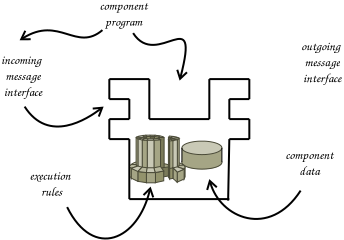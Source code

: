 <?xml version="1.0" encoding="UTF-8"?>
<dia:diagram xmlns:dia="http://www.lysator.liu.se/~alla/dia/">
  <dia:layer name="Background" visible="true">
    <dia:object type="Standard - Text" version="0" id="O0">
      <dia:attribute name="obj_pos">
        <dia:point val="5.665,8.25"/>
      </dia:attribute>
      <dia:attribute name="obj_bb">
        <dia:rectangle val="3.965,7.321;7.394,10.057"/>
      </dia:attribute>
      <dia:attribute name="text">
        <dia:composite type="text">
          <dia:attribute name="string">
            <dia:string>#incoming 
message
interface#</dia:string>
          </dia:attribute>
          <dia:attribute name="font">
            <dia:font family="comic sans ms" style="0" name="Courier"/>
          </dia:attribute>
          <dia:attribute name="height">
            <dia:real val="0.8"/>
          </dia:attribute>
          <dia:attribute name="pos">
            <dia:point val="5.665,8.25"/>
          </dia:attribute>
          <dia:attribute name="color">
            <dia:color val="#000000"/>
          </dia:attribute>
          <dia:attribute name="alignment">
            <dia:enum val="1"/>
          </dia:attribute>
        </dia:composite>
      </dia:attribute>
    </dia:object>
    <dia:object type="Standard - BezierLine" version="0" id="O1">
      <dia:attribute name="obj_pos">
        <dia:point val="5.765,10.375"/>
      </dia:attribute>
      <dia:attribute name="obj_bb">
        <dia:rectangle val="5.696,9.946;10.057,11.415"/>
      </dia:attribute>
      <dia:attribute name="bez_points">
        <dia:point val="5.765,10.375"/>
        <dia:point val="6.965,12.25"/>
        <dia:point val="8.89,11"/>
        <dia:point val="9.715,10.375"/>
      </dia:attribute>
      <dia:attribute name="corner_types">
        <dia:enum val="0"/>
        <dia:enum val="0"/>
      </dia:attribute>
      <dia:attribute name="end_arrow">
        <dia:enum val="1"/>
      </dia:attribute>
      <dia:attribute name="end_arrow_length">
        <dia:real val="0.4"/>
      </dia:attribute>
      <dia:attribute name="end_arrow_width">
        <dia:real val="0.5"/>
      </dia:attribute>
    </dia:object>
    <dia:object type="Standard - Text" version="0" id="O2">
      <dia:attribute name="obj_pos">
        <dia:point val="20.63,7.555"/>
      </dia:attribute>
      <dia:attribute name="obj_bb">
        <dia:rectangle val="18.93,6.626;22.359,9.363"/>
      </dia:attribute>
      <dia:attribute name="text">
        <dia:composite type="text">
          <dia:attribute name="string">
            <dia:string>#outgoing 
message
interface#</dia:string>
          </dia:attribute>
          <dia:attribute name="font">
            <dia:font family="comic sans ms" style="0" name="Courier"/>
          </dia:attribute>
          <dia:attribute name="height">
            <dia:real val="0.8"/>
          </dia:attribute>
          <dia:attribute name="pos">
            <dia:point val="20.63,7.555"/>
          </dia:attribute>
          <dia:attribute name="color">
            <dia:color val="#000000"/>
          </dia:attribute>
          <dia:attribute name="alignment">
            <dia:enum val="1"/>
          </dia:attribute>
        </dia:composite>
      </dia:attribute>
    </dia:object>
    <dia:object type="Standard - BezierLine" version="0" id="O3">
      <dia:attribute name="obj_pos">
        <dia:point val="15,14"/>
      </dia:attribute>
      <dia:attribute name="obj_bb">
        <dia:rectangle val="14.505,13.818;19.634,16.03"/>
      </dia:attribute>
      <dia:attribute name="bez_points">
        <dia:point val="15,14"/>
        <dia:point val="15.541,15.941"/>
        <dia:point val="18,17"/>
        <dia:point val="19.565,14.575"/>
      </dia:attribute>
      <dia:attribute name="corner_types">
        <dia:enum val="0"/>
        <dia:enum val="0"/>
      </dia:attribute>
      <dia:attribute name="start_arrow">
        <dia:enum val="1"/>
      </dia:attribute>
      <dia:attribute name="start_arrow_length">
        <dia:real val="0.4"/>
      </dia:attribute>
      <dia:attribute name="start_arrow_width">
        <dia:real val="0.5"/>
      </dia:attribute>
    </dia:object>
    <dia:object type="Standard - BezierLine" version="0" id="O4">
      <dia:attribute name="obj_pos">
        <dia:point val="7.89,15.4"/>
      </dia:attribute>
      <dia:attribute name="obj_bb">
        <dia:rectangle val="7.823,14.212;12.563,17.009"/>
      </dia:attribute>
      <dia:attribute name="bez_points">
        <dia:point val="7.89,15.4"/>
        <dia:point val="9.216,18.066"/>
        <dia:point val="11.441,17.041"/>
        <dia:point val="12.065,14.375"/>
      </dia:attribute>
      <dia:attribute name="corner_types">
        <dia:enum val="0"/>
        <dia:enum val="0"/>
      </dia:attribute>
      <dia:attribute name="end_arrow">
        <dia:enum val="1"/>
      </dia:attribute>
      <dia:attribute name="end_arrow_length">
        <dia:real val="0.4"/>
      </dia:attribute>
      <dia:attribute name="end_arrow_width">
        <dia:real val="0.5"/>
      </dia:attribute>
    </dia:object>
    <dia:object type="Standard - Text" version="0" id="O5">
      <dia:attribute name="obj_pos">
        <dia:point val="20,13"/>
      </dia:attribute>
      <dia:attribute name="obj_bb">
        <dia:rectangle val="18.125,12.071;21.904,14.008"/>
      </dia:attribute>
      <dia:attribute name="text">
        <dia:composite type="text">
          <dia:attribute name="string">
            <dia:string>#component
data#</dia:string>
          </dia:attribute>
          <dia:attribute name="font">
            <dia:font family="comic sans ms" style="0" name="Courier"/>
          </dia:attribute>
          <dia:attribute name="height">
            <dia:real val="0.8"/>
          </dia:attribute>
          <dia:attribute name="pos">
            <dia:point val="20,13"/>
          </dia:attribute>
          <dia:attribute name="color">
            <dia:color val="#000000"/>
          </dia:attribute>
          <dia:attribute name="alignment">
            <dia:enum val="1"/>
          </dia:attribute>
        </dia:composite>
      </dia:attribute>
    </dia:object>
    <dia:object type="Standard - Text" version="0" id="O6">
      <dia:attribute name="obj_pos">
        <dia:point val="10.705,5.53"/>
      </dia:attribute>
      <dia:attribute name="obj_bb">
        <dia:rectangle val="8.83,4.601;12.609,6.537"/>
      </dia:attribute>
      <dia:attribute name="text">
        <dia:composite type="text">
          <dia:attribute name="string">
            <dia:string>#component
program#</dia:string>
          </dia:attribute>
          <dia:attribute name="font">
            <dia:font family="comic sans ms" style="0" name="Courier"/>
          </dia:attribute>
          <dia:attribute name="height">
            <dia:real val="0.8"/>
          </dia:attribute>
          <dia:attribute name="pos">
            <dia:point val="10.705,5.53"/>
          </dia:attribute>
          <dia:attribute name="color">
            <dia:color val="#000000"/>
          </dia:attribute>
          <dia:attribute name="alignment">
            <dia:enum val="1"/>
          </dia:attribute>
        </dia:composite>
      </dia:attribute>
    </dia:object>
    <dia:object type="Standard - BezierLine" version="0" id="O7">
      <dia:attribute name="obj_pos">
        <dia:point val="11.19,6.7"/>
      </dia:attribute>
      <dia:attribute name="obj_bb">
        <dia:rectangle val="11.121,6.631;14.012,9.249"/>
      </dia:attribute>
      <dia:attribute name="bez_points">
        <dia:point val="11.19,6.7"/>
        <dia:point val="12.39,8.575"/>
        <dia:point val="14.565,5.025"/>
        <dia:point val="13.515,9.075"/>
      </dia:attribute>
      <dia:attribute name="corner_types">
        <dia:enum val="0"/>
        <dia:enum val="0"/>
      </dia:attribute>
      <dia:attribute name="end_arrow">
        <dia:enum val="1"/>
      </dia:attribute>
      <dia:attribute name="end_arrow_length">
        <dia:real val="0.4"/>
      </dia:attribute>
      <dia:attribute name="end_arrow_width">
        <dia:real val="0.5"/>
      </dia:attribute>
    </dia:object>
    <dia:object type="Standard - Line" version="0" id="O8">
      <dia:attribute name="obj_pos">
        <dia:point val="10,9"/>
      </dia:attribute>
      <dia:attribute name="obj_bb">
        <dia:rectangle val="9.95,8.95;12.05,9.05"/>
      </dia:attribute>
      <dia:attribute name="conn_endpoints">
        <dia:point val="10,9"/>
        <dia:point val="12,9"/>
      </dia:attribute>
      <dia:attribute name="numcp">
        <dia:int val="1"/>
      </dia:attribute>
    </dia:object>
    <dia:object type="Standard - Line" version="0" id="O9">
      <dia:attribute name="obj_pos">
        <dia:point val="10,9"/>
      </dia:attribute>
      <dia:attribute name="obj_bb">
        <dia:rectangle val="9.95,8.95;10.05,10.05"/>
      </dia:attribute>
      <dia:attribute name="conn_endpoints">
        <dia:point val="10,9"/>
        <dia:point val="10,10"/>
      </dia:attribute>
      <dia:attribute name="numcp">
        <dia:int val="1"/>
      </dia:attribute>
    </dia:object>
    <dia:object type="Standard - Line" version="0" id="O10">
      <dia:attribute name="obj_pos">
        <dia:point val="10,10"/>
      </dia:attribute>
      <dia:attribute name="obj_bb">
        <dia:rectangle val="9.95,9.95;11.05,10.05"/>
      </dia:attribute>
      <dia:attribute name="conn_endpoints">
        <dia:point val="10,10"/>
        <dia:point val="11,10"/>
      </dia:attribute>
      <dia:attribute name="numcp">
        <dia:int val="1"/>
      </dia:attribute>
    </dia:object>
    <dia:object type="Standard - Line" version="0" id="O11">
      <dia:attribute name="obj_pos">
        <dia:point val="11,10"/>
      </dia:attribute>
      <dia:attribute name="obj_bb">
        <dia:rectangle val="10.95,9.95;11.05,11.05"/>
      </dia:attribute>
      <dia:attribute name="conn_endpoints">
        <dia:point val="11,10"/>
        <dia:point val="11,11"/>
      </dia:attribute>
      <dia:attribute name="numcp">
        <dia:int val="1"/>
      </dia:attribute>
    </dia:object>
    <dia:object type="Standard - Line" version="0" id="O12">
      <dia:attribute name="obj_pos">
        <dia:point val="11,11"/>
      </dia:attribute>
      <dia:attribute name="obj_bb">
        <dia:rectangle val="9.95,10.95;11.05,11.05"/>
      </dia:attribute>
      <dia:attribute name="conn_endpoints">
        <dia:point val="11,11"/>
        <dia:point val="10,11"/>
      </dia:attribute>
      <dia:attribute name="numcp">
        <dia:int val="1"/>
      </dia:attribute>
    </dia:object>
    <dia:object type="Standard - Line" version="0" id="O13">
      <dia:attribute name="obj_pos">
        <dia:point val="10,11"/>
      </dia:attribute>
      <dia:attribute name="obj_bb">
        <dia:rectangle val="9.95,10.95;10.05,12.05"/>
      </dia:attribute>
      <dia:attribute name="conn_endpoints">
        <dia:point val="10,11"/>
        <dia:point val="10,12"/>
      </dia:attribute>
      <dia:attribute name="numcp">
        <dia:int val="1"/>
      </dia:attribute>
    </dia:object>
    <dia:object type="Standard - Line" version="0" id="O14">
      <dia:attribute name="obj_pos">
        <dia:point val="10,12"/>
      </dia:attribute>
      <dia:attribute name="obj_bb">
        <dia:rectangle val="9.95,11.95;11.05,12.05"/>
      </dia:attribute>
      <dia:attribute name="conn_endpoints">
        <dia:point val="10,12"/>
        <dia:point val="11,12"/>
      </dia:attribute>
      <dia:attribute name="numcp">
        <dia:int val="1"/>
      </dia:attribute>
    </dia:object>
    <dia:object type="Standard - Line" version="0" id="O15">
      <dia:attribute name="obj_pos">
        <dia:point val="11,12"/>
      </dia:attribute>
      <dia:attribute name="obj_bb">
        <dia:rectangle val="10.95,11.95;11.05,15.05"/>
      </dia:attribute>
      <dia:attribute name="conn_endpoints">
        <dia:point val="11,12"/>
        <dia:point val="11,15"/>
      </dia:attribute>
      <dia:attribute name="numcp">
        <dia:int val="1"/>
      </dia:attribute>
    </dia:object>
    <dia:object type="Standard - Line" version="0" id="O16">
      <dia:attribute name="obj_pos">
        <dia:point val="11,15"/>
      </dia:attribute>
      <dia:attribute name="obj_bb">
        <dia:rectangle val="10.95,14.95;16.05,15.05"/>
      </dia:attribute>
      <dia:attribute name="conn_endpoints">
        <dia:point val="11,15"/>
        <dia:point val="16,15"/>
      </dia:attribute>
      <dia:attribute name="numcp">
        <dia:int val="1"/>
      </dia:attribute>
    </dia:object>
    <dia:object type="Standard - Line" version="0" id="O17">
      <dia:attribute name="obj_pos">
        <dia:point val="12,9"/>
      </dia:attribute>
      <dia:attribute name="obj_bb">
        <dia:rectangle val="11.95,8.95;12.05,11.05"/>
      </dia:attribute>
      <dia:attribute name="conn_endpoints">
        <dia:point val="12,9"/>
        <dia:point val="12,11"/>
      </dia:attribute>
      <dia:attribute name="numcp">
        <dia:int val="1"/>
      </dia:attribute>
    </dia:object>
    <dia:object type="Standard - Line" version="0" id="O18">
      <dia:attribute name="obj_pos">
        <dia:point val="12,11"/>
      </dia:attribute>
      <dia:attribute name="obj_bb">
        <dia:rectangle val="11.95,10.95;15.05,11.05"/>
      </dia:attribute>
      <dia:attribute name="conn_endpoints">
        <dia:point val="12,11"/>
        <dia:point val="15,11"/>
      </dia:attribute>
      <dia:attribute name="numcp">
        <dia:int val="1"/>
      </dia:attribute>
    </dia:object>
    <dia:object type="Cisco - Relational Database" version="0" id="O19">
      <dia:attribute name="obj_pos">
        <dia:point val="13.75,12.1"/>
      </dia:attribute>
      <dia:attribute name="obj_bb">
        <dia:rectangle val="12.75,12.06;16.52,13.551"/>
      </dia:attribute>
      <dia:attribute name="elem_corner">
        <dia:point val="13.75,12.1"/>
      </dia:attribute>
      <dia:attribute name="elem_width">
        <dia:real val="1.77"/>
      </dia:attribute>
      <dia:attribute name="elem_height">
        <dia:real val="1.411"/>
      </dia:attribute>
      <dia:attribute name="show_background">
        <dia:boolean val="true"/>
      </dia:attribute>
      <dia:attribute name="flip_horizontal">
        <dia:boolean val="false"/>
      </dia:attribute>
      <dia:attribute name="flip_vertical">
        <dia:boolean val="false"/>
      </dia:attribute>
      <dia:attribute name="padding">
        <dia:real val="0.354"/>
      </dia:attribute>
    </dia:object>
    <dia:object type="Cisco - Supercomputer" version="0" id="O20">
      <dia:attribute name="obj_pos">
        <dia:point val="11.415,11.8"/>
      </dia:attribute>
      <dia:attribute name="obj_bb">
        <dia:rectangle val="10.421,11.232;14.419,14.375"/>
      </dia:attribute>
      <dia:attribute name="elem_corner">
        <dia:point val="11.415,11.8"/>
      </dia:attribute>
      <dia:attribute name="elem_width">
        <dia:real val="2.004"/>
      </dia:attribute>
      <dia:attribute name="elem_height">
        <dia:real val="2.386"/>
      </dia:attribute>
      <dia:attribute name="show_background">
        <dia:boolean val="true"/>
      </dia:attribute>
      <dia:attribute name="flip_horizontal">
        <dia:boolean val="false"/>
      </dia:attribute>
      <dia:attribute name="flip_vertical">
        <dia:boolean val="false"/>
      </dia:attribute>
      <dia:attribute name="padding">
        <dia:real val="0.354"/>
      </dia:attribute>
    </dia:object>
    <dia:group>
      <dia:object type="Standard - Line" version="0" id="O21">
        <dia:attribute name="obj_pos">
          <dia:point val="15,11"/>
        </dia:attribute>
        <dia:attribute name="obj_bb">
          <dia:rectangle val="14.95,8.95;15.05,11.05"/>
        </dia:attribute>
        <dia:attribute name="conn_endpoints">
          <dia:point val="15,11"/>
          <dia:point val="15,9"/>
        </dia:attribute>
        <dia:attribute name="numcp">
          <dia:int val="1"/>
        </dia:attribute>
      </dia:object>
      <dia:object type="Standard - Line" version="0" id="O22">
        <dia:attribute name="obj_pos">
          <dia:point val="15,9"/>
        </dia:attribute>
        <dia:attribute name="obj_bb">
          <dia:rectangle val="14.95,8.95;17.05,9.05"/>
        </dia:attribute>
        <dia:attribute name="conn_endpoints">
          <dia:point val="15,9"/>
          <dia:point val="17,9"/>
        </dia:attribute>
        <dia:attribute name="numcp">
          <dia:int val="1"/>
        </dia:attribute>
      </dia:object>
      <dia:object type="Standard - Line" version="0" id="O23">
        <dia:attribute name="obj_pos">
          <dia:point val="17,9"/>
        </dia:attribute>
        <dia:attribute name="obj_bb">
          <dia:rectangle val="16.95,8.95;17.05,10.05"/>
        </dia:attribute>
        <dia:attribute name="conn_endpoints">
          <dia:point val="17,9"/>
          <dia:point val="17,10"/>
        </dia:attribute>
        <dia:attribute name="numcp">
          <dia:int val="1"/>
        </dia:attribute>
      </dia:object>
      <dia:object type="Standard - Line" version="0" id="O24">
        <dia:attribute name="obj_pos">
          <dia:point val="17,10"/>
        </dia:attribute>
        <dia:attribute name="obj_bb">
          <dia:rectangle val="15.95,9.95;17.05,10.05"/>
        </dia:attribute>
        <dia:attribute name="conn_endpoints">
          <dia:point val="17,10"/>
          <dia:point val="16,10"/>
        </dia:attribute>
        <dia:attribute name="numcp">
          <dia:int val="1"/>
        </dia:attribute>
      </dia:object>
      <dia:object type="Standard - Line" version="0" id="O25">
        <dia:attribute name="obj_pos">
          <dia:point val="16,10"/>
        </dia:attribute>
        <dia:attribute name="obj_bb">
          <dia:rectangle val="15.95,9.95;16.05,11.05"/>
        </dia:attribute>
        <dia:attribute name="conn_endpoints">
          <dia:point val="16,10"/>
          <dia:point val="16,11"/>
        </dia:attribute>
        <dia:attribute name="numcp">
          <dia:int val="1"/>
        </dia:attribute>
      </dia:object>
      <dia:object type="Standard - Line" version="0" id="O26">
        <dia:attribute name="obj_pos">
          <dia:point val="16,11"/>
        </dia:attribute>
        <dia:attribute name="obj_bb">
          <dia:rectangle val="15.95,10.95;17.05,11.05"/>
        </dia:attribute>
        <dia:attribute name="conn_endpoints">
          <dia:point val="16,11"/>
          <dia:point val="17,11"/>
        </dia:attribute>
        <dia:attribute name="numcp">
          <dia:int val="1"/>
        </dia:attribute>
      </dia:object>
      <dia:object type="Standard - Line" version="0" id="O27">
        <dia:attribute name="obj_pos">
          <dia:point val="17,11"/>
        </dia:attribute>
        <dia:attribute name="obj_bb">
          <dia:rectangle val="16.95,10.95;17.05,12.05"/>
        </dia:attribute>
        <dia:attribute name="conn_endpoints">
          <dia:point val="17,11"/>
          <dia:point val="17,12"/>
        </dia:attribute>
        <dia:attribute name="numcp">
          <dia:int val="1"/>
        </dia:attribute>
      </dia:object>
      <dia:object type="Standard - Line" version="0" id="O28">
        <dia:attribute name="obj_pos">
          <dia:point val="17,12"/>
        </dia:attribute>
        <dia:attribute name="obj_bb">
          <dia:rectangle val="15.95,11.95;17.05,12.05"/>
        </dia:attribute>
        <dia:attribute name="conn_endpoints">
          <dia:point val="17,12"/>
          <dia:point val="16,12"/>
        </dia:attribute>
        <dia:attribute name="numcp">
          <dia:int val="1"/>
        </dia:attribute>
      </dia:object>
      <dia:object type="Standard - Line" version="0" id="O29">
        <dia:attribute name="obj_pos">
          <dia:point val="16,12"/>
        </dia:attribute>
        <dia:attribute name="obj_bb">
          <dia:rectangle val="15.889,11.949;16.051,15.126"/>
        </dia:attribute>
        <dia:attribute name="conn_endpoints">
          <dia:point val="16,12"/>
          <dia:point val="15.94,15.075"/>
        </dia:attribute>
        <dia:attribute name="numcp">
          <dia:int val="1"/>
        </dia:attribute>
      </dia:object>
    </dia:group>
    <dia:object type="Standard - BezierLine" version="0" id="O30">
      <dia:attribute name="obj_pos">
        <dia:point val="5.515,7.059"/>
      </dia:attribute>
      <dia:attribute name="obj_bb">
        <dia:rectangle val="5.205,6.48;9.726,7.509"/>
      </dia:attribute>
      <dia:attribute name="bez_points">
        <dia:point val="5.515,7.059"/>
        <dia:point val="7.506,5.8"/>
        <dia:point val="8.346,7.667"/>
        <dia:point val="9.656,6.55"/>
      </dia:attribute>
      <dia:attribute name="corner_types">
        <dia:enum val="0"/>
        <dia:enum val="0"/>
      </dia:attribute>
      <dia:attribute name="start_arrow">
        <dia:enum val="1"/>
      </dia:attribute>
      <dia:attribute name="start_arrow_length">
        <dia:real val="0.4"/>
      </dia:attribute>
      <dia:attribute name="start_arrow_width">
        <dia:real val="0.5"/>
      </dia:attribute>
    </dia:object>
    <dia:object type="Standard - Text" version="0" id="O31">
      <dia:attribute name="obj_pos">
        <dia:point val="7.105,14.03"/>
      </dia:attribute>
      <dia:attribute name="obj_bb">
        <dia:rectangle val="5.255,13.101;8.984,15.037"/>
      </dia:attribute>
      <dia:attribute name="text">
        <dia:composite type="text">
          <dia:attribute name="string">
            <dia:string>#execution 
rules#</dia:string>
          </dia:attribute>
          <dia:attribute name="font">
            <dia:font family="comic sans ms" style="0" name="Courier"/>
          </dia:attribute>
          <dia:attribute name="height">
            <dia:real val="0.8"/>
          </dia:attribute>
          <dia:attribute name="pos">
            <dia:point val="7.105,14.03"/>
          </dia:attribute>
          <dia:attribute name="color">
            <dia:color val="#000000"/>
          </dia:attribute>
          <dia:attribute name="alignment">
            <dia:enum val="1"/>
          </dia:attribute>
        </dia:composite>
      </dia:attribute>
    </dia:object>
  </dia:layer>
</dia:diagram>
